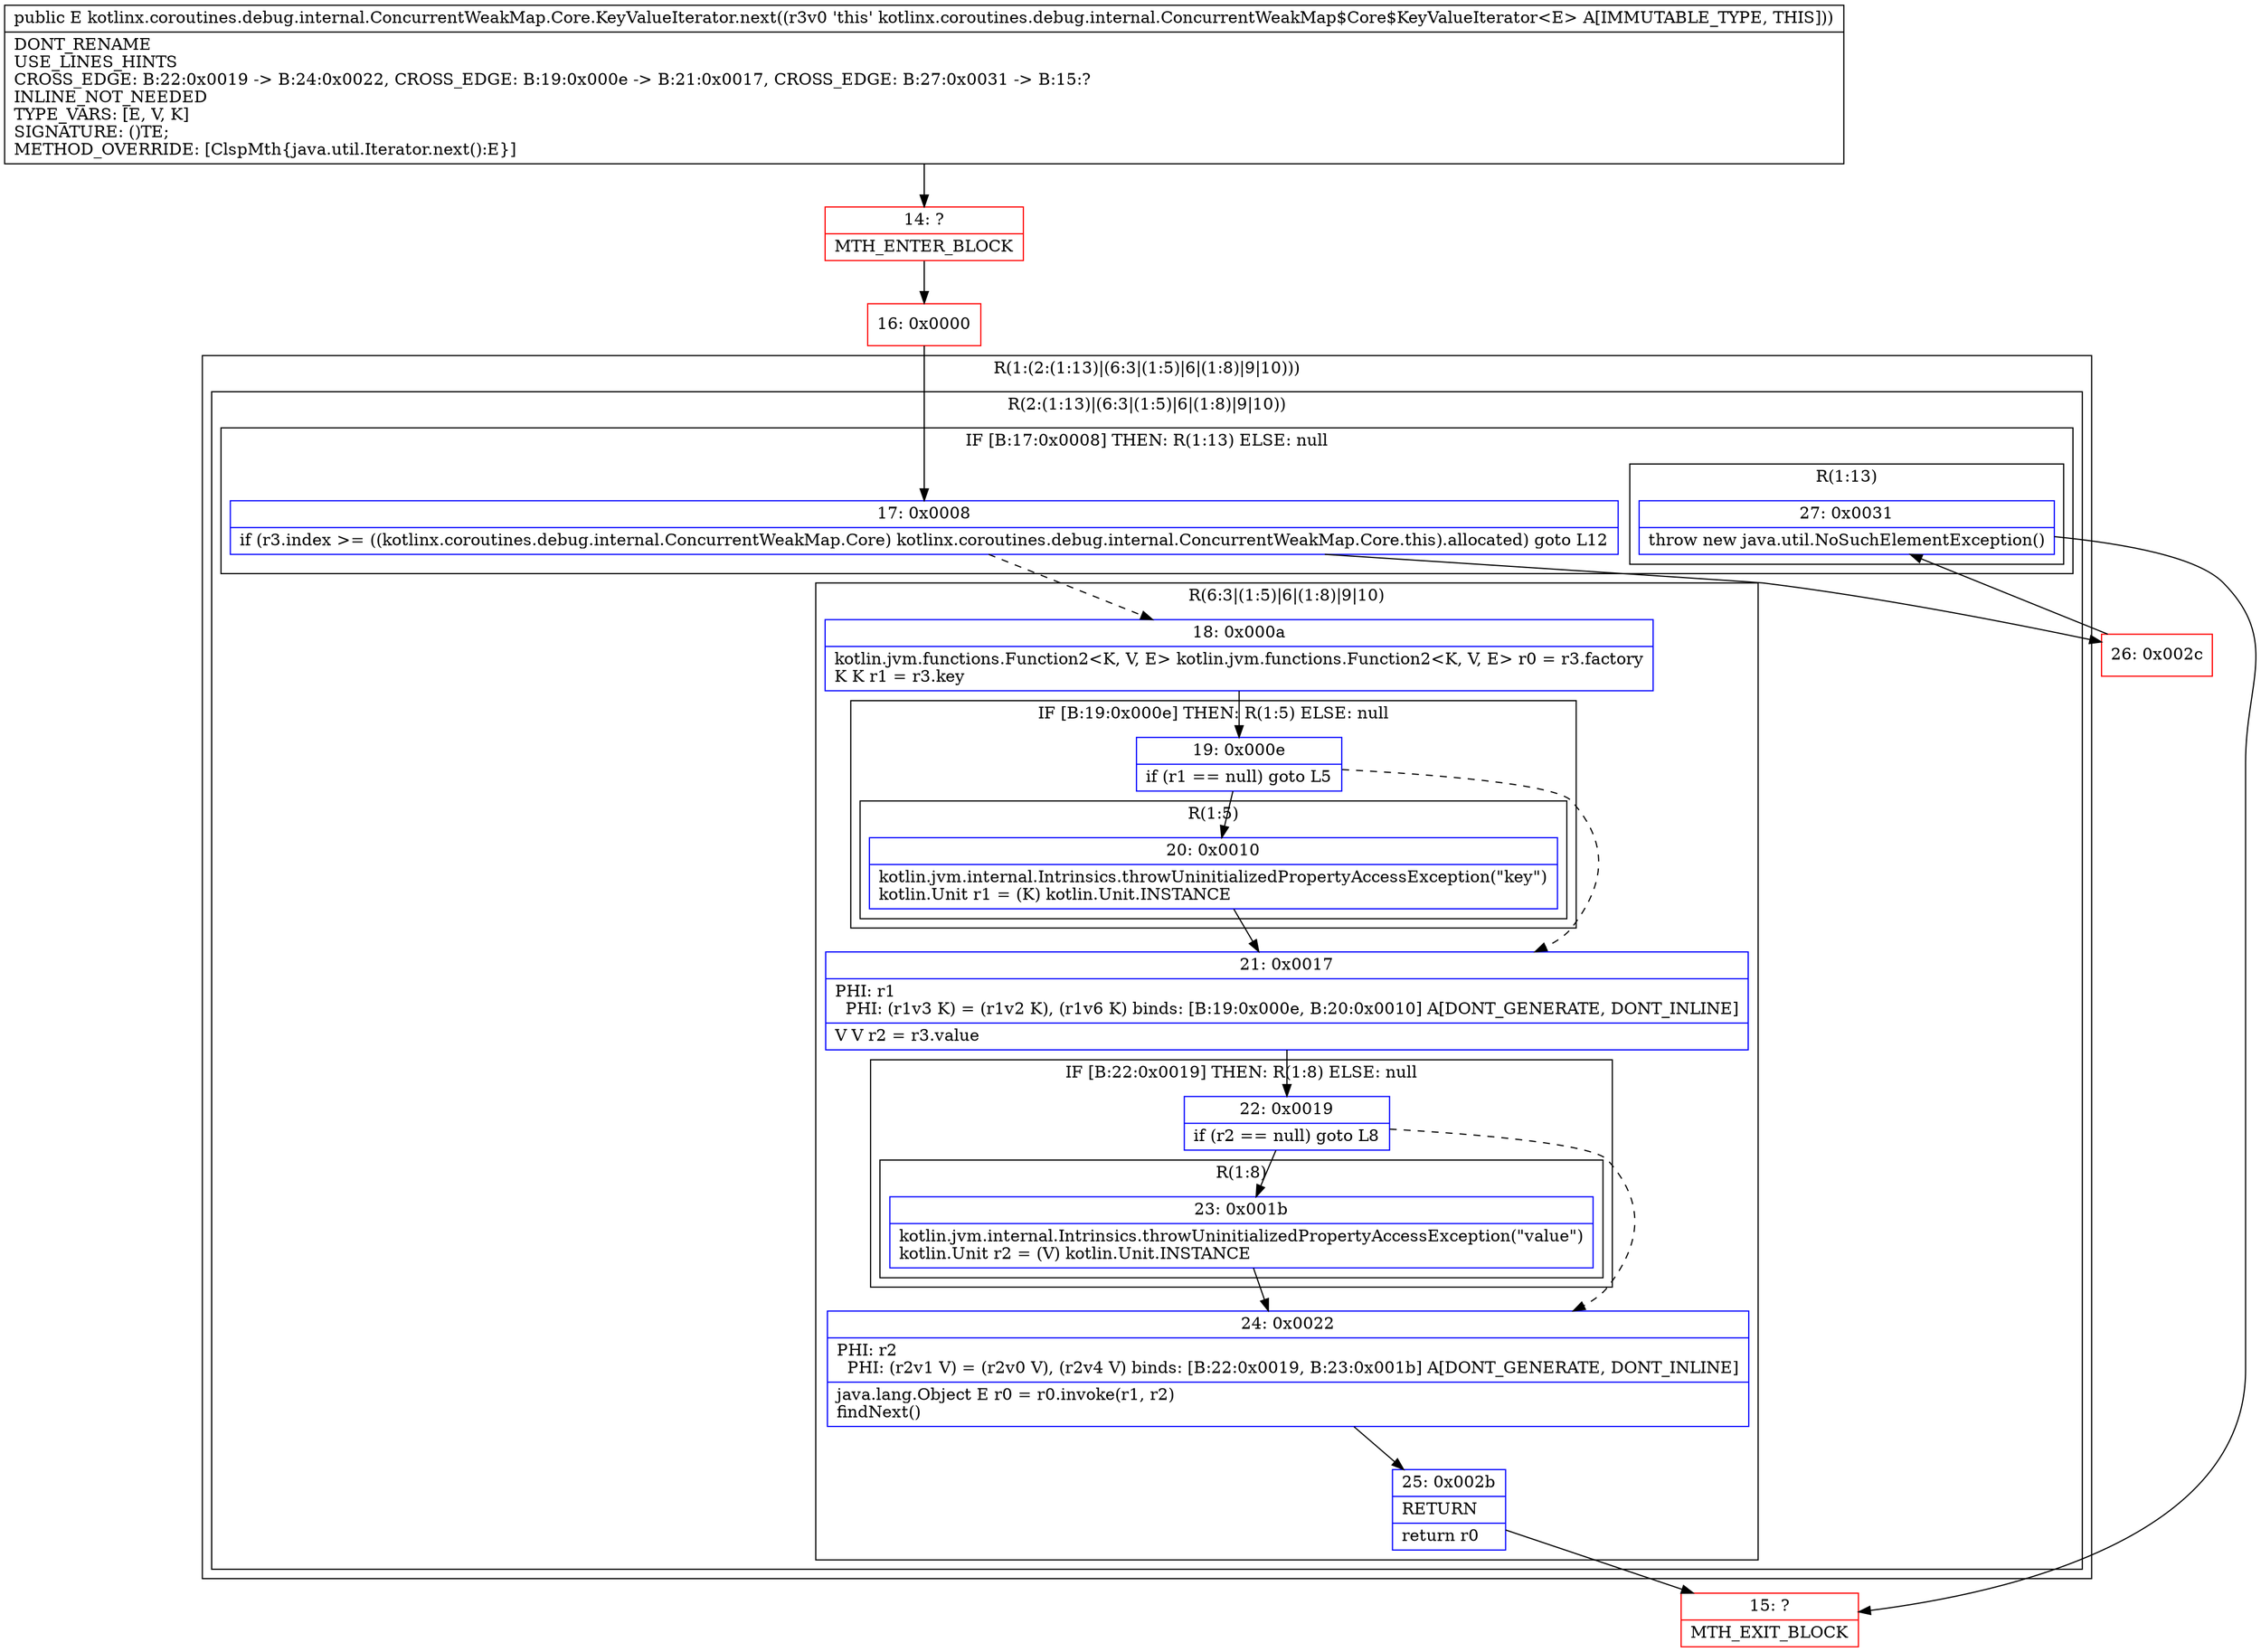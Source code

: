 digraph "CFG forkotlinx.coroutines.debug.internal.ConcurrentWeakMap.Core.KeyValueIterator.next()Ljava\/lang\/Object;" {
subgraph cluster_Region_1974101946 {
label = "R(1:(2:(1:13)|(6:3|(1:5)|6|(1:8)|9|10)))";
node [shape=record,color=blue];
subgraph cluster_Region_750904140 {
label = "R(2:(1:13)|(6:3|(1:5)|6|(1:8)|9|10))";
node [shape=record,color=blue];
subgraph cluster_IfRegion_1349989654 {
label = "IF [B:17:0x0008] THEN: R(1:13) ELSE: null";
node [shape=record,color=blue];
Node_17 [shape=record,label="{17\:\ 0x0008|if (r3.index \>= ((kotlinx.coroutines.debug.internal.ConcurrentWeakMap.Core) kotlinx.coroutines.debug.internal.ConcurrentWeakMap.Core.this).allocated) goto L12\l}"];
subgraph cluster_Region_1273604852 {
label = "R(1:13)";
node [shape=record,color=blue];
Node_27 [shape=record,label="{27\:\ 0x0031|throw new java.util.NoSuchElementException()\l}"];
}
}
subgraph cluster_Region_278416148 {
label = "R(6:3|(1:5)|6|(1:8)|9|10)";
node [shape=record,color=blue];
Node_18 [shape=record,label="{18\:\ 0x000a|kotlin.jvm.functions.Function2\<K, V, E\> kotlin.jvm.functions.Function2\<K, V, E\> r0 = r3.factory\lK K r1 = r3.key\l}"];
subgraph cluster_IfRegion_1018796014 {
label = "IF [B:19:0x000e] THEN: R(1:5) ELSE: null";
node [shape=record,color=blue];
Node_19 [shape=record,label="{19\:\ 0x000e|if (r1 == null) goto L5\l}"];
subgraph cluster_Region_1786503642 {
label = "R(1:5)";
node [shape=record,color=blue];
Node_20 [shape=record,label="{20\:\ 0x0010|kotlin.jvm.internal.Intrinsics.throwUninitializedPropertyAccessException(\"key\")\lkotlin.Unit r1 = (K) kotlin.Unit.INSTANCE\l}"];
}
}
Node_21 [shape=record,label="{21\:\ 0x0017|PHI: r1 \l  PHI: (r1v3 K) = (r1v2 K), (r1v6 K) binds: [B:19:0x000e, B:20:0x0010] A[DONT_GENERATE, DONT_INLINE]\l|V V r2 = r3.value\l}"];
subgraph cluster_IfRegion_883494290 {
label = "IF [B:22:0x0019] THEN: R(1:8) ELSE: null";
node [shape=record,color=blue];
Node_22 [shape=record,label="{22\:\ 0x0019|if (r2 == null) goto L8\l}"];
subgraph cluster_Region_1723542202 {
label = "R(1:8)";
node [shape=record,color=blue];
Node_23 [shape=record,label="{23\:\ 0x001b|kotlin.jvm.internal.Intrinsics.throwUninitializedPropertyAccessException(\"value\")\lkotlin.Unit r2 = (V) kotlin.Unit.INSTANCE\l}"];
}
}
Node_24 [shape=record,label="{24\:\ 0x0022|PHI: r2 \l  PHI: (r2v1 V) = (r2v0 V), (r2v4 V) binds: [B:22:0x0019, B:23:0x001b] A[DONT_GENERATE, DONT_INLINE]\l|java.lang.Object E r0 = r0.invoke(r1, r2)\lfindNext()\l}"];
Node_25 [shape=record,label="{25\:\ 0x002b|RETURN\l|return r0\l}"];
}
}
}
Node_14 [shape=record,color=red,label="{14\:\ ?|MTH_ENTER_BLOCK\l}"];
Node_16 [shape=record,color=red,label="{16\:\ 0x0000}"];
Node_15 [shape=record,color=red,label="{15\:\ ?|MTH_EXIT_BLOCK\l}"];
Node_26 [shape=record,color=red,label="{26\:\ 0x002c}"];
MethodNode[shape=record,label="{public E kotlinx.coroutines.debug.internal.ConcurrentWeakMap.Core.KeyValueIterator.next((r3v0 'this' kotlinx.coroutines.debug.internal.ConcurrentWeakMap$Core$KeyValueIterator\<E\> A[IMMUTABLE_TYPE, THIS]))  | DONT_RENAME\lUSE_LINES_HINTS\lCROSS_EDGE: B:22:0x0019 \-\> B:24:0x0022, CROSS_EDGE: B:19:0x000e \-\> B:21:0x0017, CROSS_EDGE: B:27:0x0031 \-\> B:15:?\lINLINE_NOT_NEEDED\lTYPE_VARS: [E, V, K]\lSIGNATURE: ()TE;\lMETHOD_OVERRIDE: [ClspMth\{java.util.Iterator.next():E\}]\l}"];
MethodNode -> Node_14;Node_17 -> Node_18[style=dashed];
Node_17 -> Node_26;
Node_27 -> Node_15;
Node_18 -> Node_19;
Node_19 -> Node_20;
Node_19 -> Node_21[style=dashed];
Node_20 -> Node_21;
Node_21 -> Node_22;
Node_22 -> Node_23;
Node_22 -> Node_24[style=dashed];
Node_23 -> Node_24;
Node_24 -> Node_25;
Node_25 -> Node_15;
Node_14 -> Node_16;
Node_16 -> Node_17;
Node_26 -> Node_27;
}

